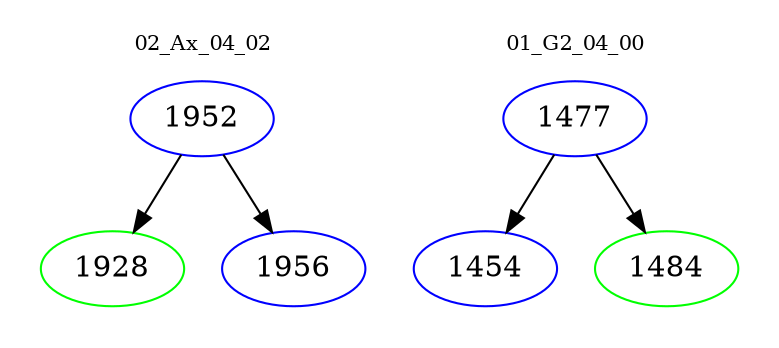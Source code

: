 digraph{
subgraph cluster_0 {
color = white
label = "02_Ax_04_02";
fontsize=10;
T0_1952 [label="1952", color="blue"]
T0_1952 -> T0_1928 [color="black"]
T0_1928 [label="1928", color="green"]
T0_1952 -> T0_1956 [color="black"]
T0_1956 [label="1956", color="blue"]
}
subgraph cluster_1 {
color = white
label = "01_G2_04_00";
fontsize=10;
T1_1477 [label="1477", color="blue"]
T1_1477 -> T1_1454 [color="black"]
T1_1454 [label="1454", color="blue"]
T1_1477 -> T1_1484 [color="black"]
T1_1484 [label="1484", color="green"]
}
}
